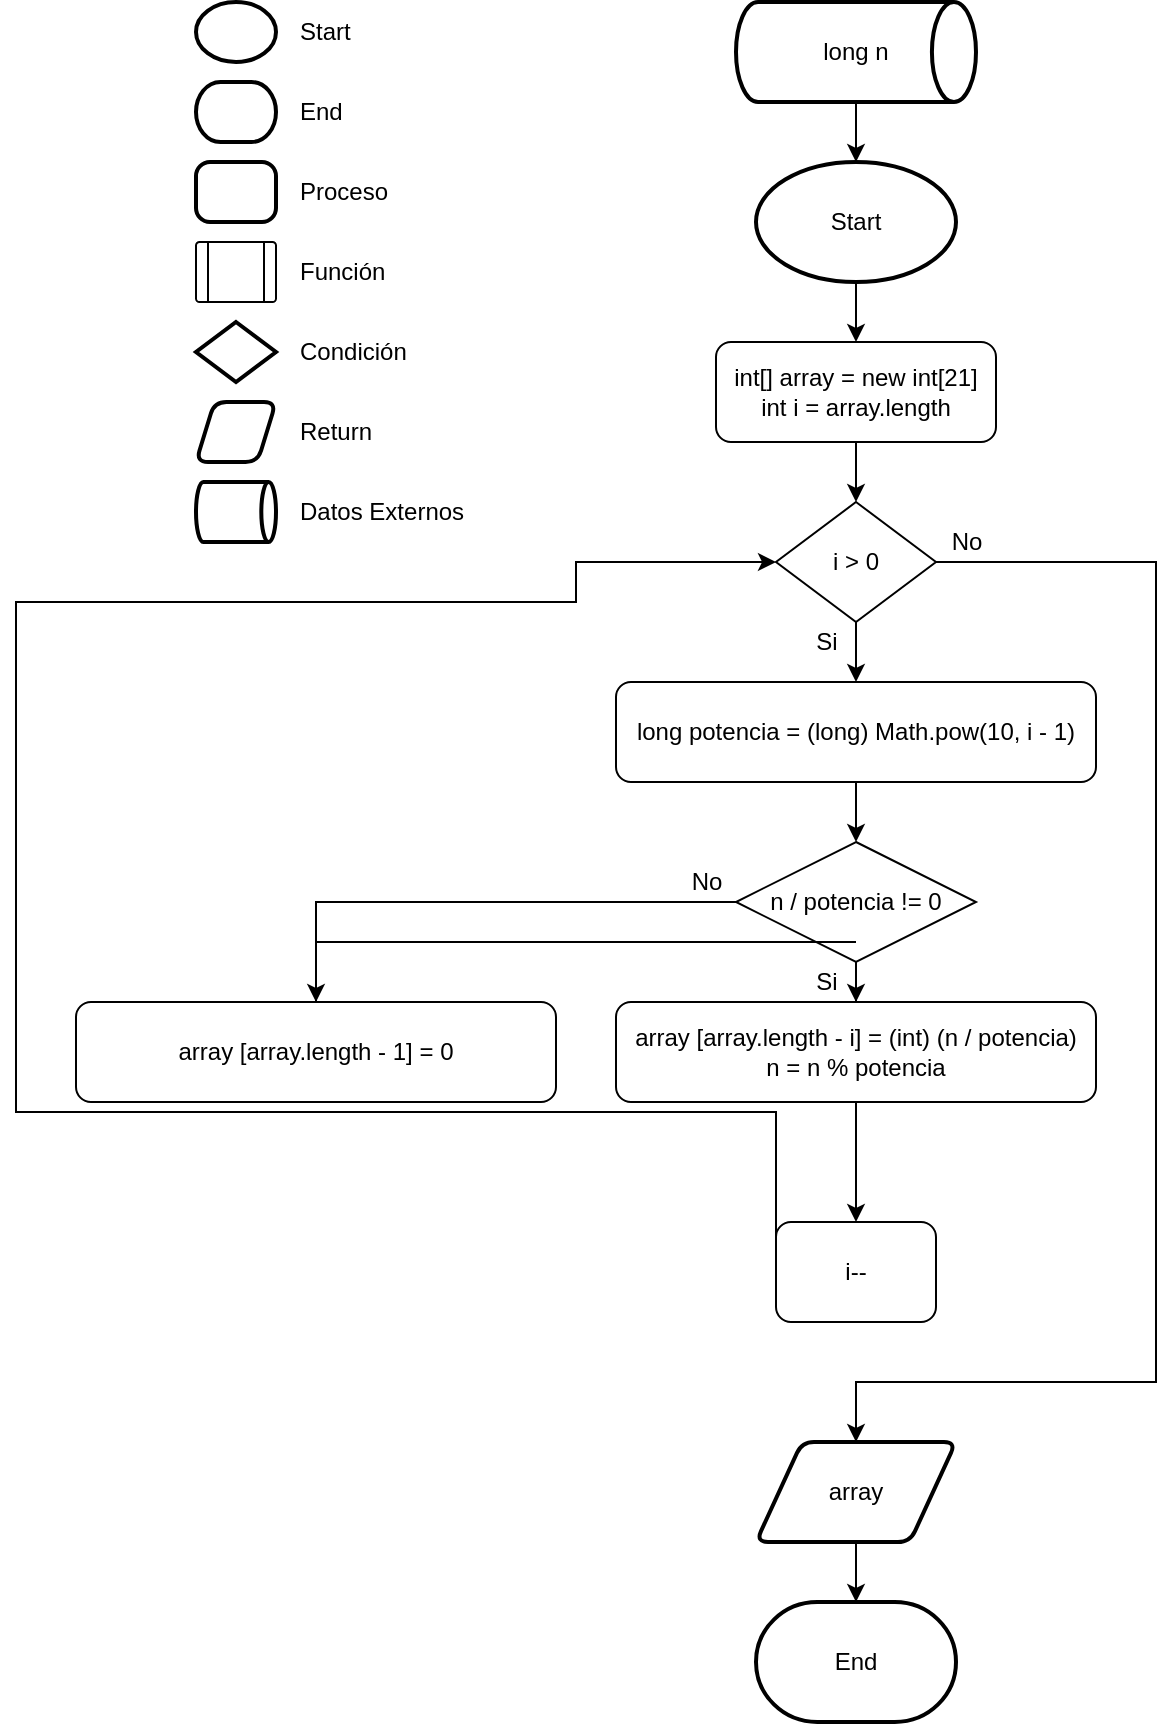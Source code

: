 <mxfile version="15.8.7" type="github">
  <diagram id="syHBO3hxxw6LWe2jbtc9" name="Page-1">
    <mxGraphModel dx="2500" dy="931" grid="1" gridSize="10" guides="1" tooltips="1" connect="1" arrows="1" fold="1" page="1" pageScale="1" pageWidth="827" pageHeight="1169" math="0" shadow="0">
      <root>
        <mxCell id="0" />
        <mxCell id="1" parent="0" />
        <mxCell id="X5vNwna5Td26JB8VLhc4-1" value="" style="strokeWidth=2;html=1;shape=mxgraph.flowchart.start_1;whiteSpace=wrap;fillColor=default;align=center;" parent="1" vertex="1">
          <mxGeometry x="-190" y="50" width="40" height="30" as="geometry" />
        </mxCell>
        <mxCell id="X5vNwna5Td26JB8VLhc4-2" value="" style="strokeWidth=2;html=1;shape=mxgraph.flowchart.terminator;whiteSpace=wrap;fillColor=default;align=center;" parent="1" vertex="1">
          <mxGeometry x="-190" y="90" width="40" height="30" as="geometry" />
        </mxCell>
        <mxCell id="X5vNwna5Td26JB8VLhc4-3" value="" style="rounded=1;whiteSpace=wrap;html=1;absoluteArcSize=1;arcSize=14;strokeWidth=2;fillColor=default;align=center;" parent="1" vertex="1">
          <mxGeometry x="-190" y="130" width="40" height="30" as="geometry" />
        </mxCell>
        <mxCell id="X5vNwna5Td26JB8VLhc4-4" value="" style="verticalLabelPosition=bottom;verticalAlign=top;html=1;shape=process;whiteSpace=wrap;rounded=1;size=0.14;arcSize=6;fillColor=default;" parent="1" vertex="1">
          <mxGeometry x="-190" y="170" width="40" height="30" as="geometry" />
        </mxCell>
        <mxCell id="X5vNwna5Td26JB8VLhc4-5" value="&lt;div align=&quot;left&quot;&gt;Start&lt;/div&gt;" style="text;html=1;align=left;verticalAlign=middle;resizable=0;points=[];autosize=1;strokeColor=none;fillColor=none;" parent="1" vertex="1">
          <mxGeometry x="-140" y="55" width="40" height="20" as="geometry" />
        </mxCell>
        <mxCell id="X5vNwna5Td26JB8VLhc4-6" value="&lt;div align=&quot;left&quot;&gt;End&lt;/div&gt;" style="text;html=1;align=left;verticalAlign=middle;resizable=0;points=[];autosize=1;strokeColor=none;fillColor=none;" parent="1" vertex="1">
          <mxGeometry x="-140" y="95" width="40" height="20" as="geometry" />
        </mxCell>
        <mxCell id="X5vNwna5Td26JB8VLhc4-7" value="&lt;div align=&quot;left&quot;&gt;Proceso&lt;/div&gt;" style="text;html=1;align=left;verticalAlign=middle;resizable=0;points=[];autosize=1;strokeColor=none;fillColor=none;" parent="1" vertex="1">
          <mxGeometry x="-140" y="135" width="60" height="20" as="geometry" />
        </mxCell>
        <mxCell id="X5vNwna5Td26JB8VLhc4-8" value="Función" style="text;html=1;align=left;verticalAlign=middle;resizable=0;points=[];autosize=1;strokeColor=none;fillColor=none;" parent="1" vertex="1">
          <mxGeometry x="-140" y="175" width="60" height="20" as="geometry" />
        </mxCell>
        <mxCell id="X5vNwna5Td26JB8VLhc4-9" value="" style="strokeWidth=2;html=1;shape=mxgraph.flowchart.decision;whiteSpace=wrap;fillColor=default;align=left;" parent="1" vertex="1">
          <mxGeometry x="-190" y="210" width="40" height="30" as="geometry" />
        </mxCell>
        <mxCell id="X5vNwna5Td26JB8VLhc4-10" value="Condición" style="text;html=1;align=left;verticalAlign=middle;resizable=0;points=[];autosize=1;strokeColor=none;fillColor=none;" parent="1" vertex="1">
          <mxGeometry x="-140" y="215" width="70" height="20" as="geometry" />
        </mxCell>
        <mxCell id="X5vNwna5Td26JB8VLhc4-11" value="" style="shape=parallelogram;html=1;strokeWidth=2;perimeter=parallelogramPerimeter;whiteSpace=wrap;rounded=1;arcSize=12;size=0.23;fillColor=default;align=center;" parent="1" vertex="1">
          <mxGeometry x="-190" y="250" width="40" height="30" as="geometry" />
        </mxCell>
        <mxCell id="X5vNwna5Td26JB8VLhc4-12" value="Return" style="text;html=1;align=left;verticalAlign=middle;resizable=0;points=[];autosize=1;strokeColor=none;fillColor=none;" parent="1" vertex="1">
          <mxGeometry x="-140" y="255" width="50" height="20" as="geometry" />
        </mxCell>
        <mxCell id="X5vNwna5Td26JB8VLhc4-15" style="edgeStyle=orthogonalEdgeStyle;rounded=0;orthogonalLoop=1;jettySize=auto;html=1;exitX=0.5;exitY=1;exitDx=0;exitDy=0;exitPerimeter=0;entryX=0.5;entryY=0;entryDx=0;entryDy=0;" parent="1" source="X5vNwna5Td26JB8VLhc4-13" target="X5vNwna5Td26JB8VLhc4-14" edge="1">
          <mxGeometry relative="1" as="geometry" />
        </mxCell>
        <mxCell id="X5vNwna5Td26JB8VLhc4-13" value="Start" style="strokeWidth=2;html=1;shape=mxgraph.flowchart.start_1;whiteSpace=wrap;fillColor=default;align=center;" parent="1" vertex="1">
          <mxGeometry x="90" y="130" width="100" height="60" as="geometry" />
        </mxCell>
        <mxCell id="X5vNwna5Td26JB8VLhc4-17" style="edgeStyle=orthogonalEdgeStyle;rounded=0;orthogonalLoop=1;jettySize=auto;html=1;exitX=0.5;exitY=1;exitDx=0;exitDy=0;entryX=0.5;entryY=0;entryDx=0;entryDy=0;" parent="1" source="X5vNwna5Td26JB8VLhc4-14" target="X5vNwna5Td26JB8VLhc4-16" edge="1">
          <mxGeometry relative="1" as="geometry" />
        </mxCell>
        <mxCell id="X5vNwna5Td26JB8VLhc4-14" value="&lt;div&gt;int[] array = new int[21]&lt;/div&gt;int i = array.length" style="rounded=1;whiteSpace=wrap;html=1;" parent="1" vertex="1">
          <mxGeometry x="70" y="220" width="140" height="50" as="geometry" />
        </mxCell>
        <mxCell id="X5vNwna5Td26JB8VLhc4-24" style="edgeStyle=orthogonalEdgeStyle;rounded=0;orthogonalLoop=1;jettySize=auto;html=1;exitX=0.5;exitY=1;exitDx=0;exitDy=0;entryX=0.5;entryY=0;entryDx=0;entryDy=0;" parent="1" source="X5vNwna5Td26JB8VLhc4-16" target="X5vNwna5Td26JB8VLhc4-23" edge="1">
          <mxGeometry relative="1" as="geometry" />
        </mxCell>
        <mxCell id="X5vNwna5Td26JB8VLhc4-39" style="edgeStyle=orthogonalEdgeStyle;rounded=0;orthogonalLoop=1;jettySize=auto;html=1;exitX=1;exitY=0.5;exitDx=0;exitDy=0;endArrow=classic;endFill=1;" parent="1" source="X5vNwna5Td26JB8VLhc4-16" edge="1">
          <mxGeometry relative="1" as="geometry">
            <mxPoint x="140" y="770" as="targetPoint" />
            <Array as="points">
              <mxPoint x="290" y="330" />
              <mxPoint x="290" y="740" />
              <mxPoint x="140" y="740" />
            </Array>
          </mxGeometry>
        </mxCell>
        <mxCell id="X5vNwna5Td26JB8VLhc4-16" value="i &amp;gt; 0" style="rhombus;whiteSpace=wrap;html=1;" parent="1" vertex="1">
          <mxGeometry x="100" y="300" width="80" height="60" as="geometry" />
        </mxCell>
        <mxCell id="X5vNwna5Td26JB8VLhc4-20" value="No" style="text;html=1;align=center;verticalAlign=middle;resizable=0;points=[];autosize=1;strokeColor=none;fillColor=none;" parent="1" vertex="1">
          <mxGeometry x="180" y="310" width="30" height="20" as="geometry" />
        </mxCell>
        <mxCell id="X5vNwna5Td26JB8VLhc4-21" value="Si" style="text;html=1;align=center;verticalAlign=middle;resizable=0;points=[];autosize=1;strokeColor=none;fillColor=none;" parent="1" vertex="1">
          <mxGeometry x="110" y="360" width="30" height="20" as="geometry" />
        </mxCell>
        <mxCell id="X5vNwna5Td26JB8VLhc4-26" style="edgeStyle=orthogonalEdgeStyle;rounded=0;orthogonalLoop=1;jettySize=auto;html=1;exitX=0.5;exitY=1;exitDx=0;exitDy=0;" parent="1" source="X5vNwna5Td26JB8VLhc4-23" target="X5vNwna5Td26JB8VLhc4-25" edge="1">
          <mxGeometry relative="1" as="geometry" />
        </mxCell>
        <mxCell id="X5vNwna5Td26JB8VLhc4-23" value="long potencia = (long) Math.pow(10, i - 1)" style="rounded=1;whiteSpace=wrap;html=1;" parent="1" vertex="1">
          <mxGeometry x="20" y="390" width="240" height="50" as="geometry" />
        </mxCell>
        <mxCell id="X5vNwna5Td26JB8VLhc4-30" style="edgeStyle=orthogonalEdgeStyle;rounded=0;orthogonalLoop=1;jettySize=auto;html=1;exitX=0.5;exitY=1;exitDx=0;exitDy=0;" parent="1" source="X5vNwna5Td26JB8VLhc4-25" target="X5vNwna5Td26JB8VLhc4-29" edge="1">
          <mxGeometry relative="1" as="geometry" />
        </mxCell>
        <mxCell id="X5vNwna5Td26JB8VLhc4-36" style="edgeStyle=orthogonalEdgeStyle;rounded=0;orthogonalLoop=1;jettySize=auto;html=1;exitX=0;exitY=0.5;exitDx=0;exitDy=0;" parent="1" source="X5vNwna5Td26JB8VLhc4-25" target="X5vNwna5Td26JB8VLhc4-35" edge="1">
          <mxGeometry relative="1" as="geometry" />
        </mxCell>
        <mxCell id="X5vNwna5Td26JB8VLhc4-25" value="n / potencia != 0" style="rhombus;whiteSpace=wrap;html=1;" parent="1" vertex="1">
          <mxGeometry x="80" y="470" width="120" height="60" as="geometry" />
        </mxCell>
        <mxCell id="X5vNwna5Td26JB8VLhc4-27" value="Si" style="text;html=1;align=center;verticalAlign=middle;resizable=0;points=[];autosize=1;strokeColor=none;fillColor=none;" parent="1" vertex="1">
          <mxGeometry x="110" y="530" width="30" height="20" as="geometry" />
        </mxCell>
        <mxCell id="X5vNwna5Td26JB8VLhc4-28" value="No" style="text;html=1;align=center;verticalAlign=middle;resizable=0;points=[];autosize=1;strokeColor=none;fillColor=none;" parent="1" vertex="1">
          <mxGeometry x="50" y="480" width="30" height="20" as="geometry" />
        </mxCell>
        <mxCell id="X5vNwna5Td26JB8VLhc4-32" style="edgeStyle=orthogonalEdgeStyle;rounded=0;orthogonalLoop=1;jettySize=auto;html=1;exitX=0.5;exitY=1;exitDx=0;exitDy=0;" parent="1" source="X5vNwna5Td26JB8VLhc4-29" target="X5vNwna5Td26JB8VLhc4-31" edge="1">
          <mxGeometry relative="1" as="geometry" />
        </mxCell>
        <mxCell id="X5vNwna5Td26JB8VLhc4-29" value="&lt;div&gt;array [array.length - i] = (int) (n / potencia)&lt;/div&gt;n = n % potencia" style="rounded=1;whiteSpace=wrap;html=1;" parent="1" vertex="1">
          <mxGeometry x="20" y="550" width="240" height="50" as="geometry" />
        </mxCell>
        <mxCell id="KQHGiaspKalUTYfbz2gJ-1" style="edgeStyle=orthogonalEdgeStyle;rounded=0;orthogonalLoop=1;jettySize=auto;html=1;exitX=0;exitY=0.5;exitDx=0;exitDy=0;entryX=0;entryY=0.5;entryDx=0;entryDy=0;" edge="1" parent="1" source="X5vNwna5Td26JB8VLhc4-31" target="X5vNwna5Td26JB8VLhc4-16">
          <mxGeometry relative="1" as="geometry">
            <Array as="points">
              <mxPoint x="100" y="605" />
              <mxPoint x="-280" y="605" />
              <mxPoint x="-280" y="350" />
              <mxPoint y="350" />
              <mxPoint y="330" />
            </Array>
          </mxGeometry>
        </mxCell>
        <mxCell id="X5vNwna5Td26JB8VLhc4-31" value="i--" style="rounded=1;whiteSpace=wrap;html=1;" parent="1" vertex="1">
          <mxGeometry x="100" y="660" width="80" height="50" as="geometry" />
        </mxCell>
        <mxCell id="X5vNwna5Td26JB8VLhc4-38" style="edgeStyle=orthogonalEdgeStyle;rounded=0;orthogonalLoop=1;jettySize=auto;html=1;exitX=0.5;exitY=1;exitDx=0;exitDy=0;endArrow=none;endFill=0;" parent="1" source="X5vNwna5Td26JB8VLhc4-35" edge="1">
          <mxGeometry relative="1" as="geometry">
            <mxPoint x="140" y="520" as="targetPoint" />
            <Array as="points">
              <mxPoint x="-130" y="520" />
            </Array>
          </mxGeometry>
        </mxCell>
        <mxCell id="X5vNwna5Td26JB8VLhc4-35" value="array [array.length - 1] = 0" style="rounded=1;whiteSpace=wrap;html=1;" parent="1" vertex="1">
          <mxGeometry x="-250" y="550" width="240" height="50" as="geometry" />
        </mxCell>
        <mxCell id="X5vNwna5Td26JB8VLhc4-42" style="edgeStyle=orthogonalEdgeStyle;rounded=0;orthogonalLoop=1;jettySize=auto;html=1;exitX=0.5;exitY=1;exitDx=0;exitDy=0;entryX=0.5;entryY=0;entryDx=0;entryDy=0;entryPerimeter=0;endArrow=classic;endFill=1;" parent="1" source="X5vNwna5Td26JB8VLhc4-40" target="X5vNwna5Td26JB8VLhc4-41" edge="1">
          <mxGeometry relative="1" as="geometry" />
        </mxCell>
        <mxCell id="X5vNwna5Td26JB8VLhc4-40" value="array" style="shape=parallelogram;html=1;strokeWidth=2;perimeter=parallelogramPerimeter;whiteSpace=wrap;rounded=1;arcSize=12;size=0.23;" parent="1" vertex="1">
          <mxGeometry x="90" y="770" width="100" height="50" as="geometry" />
        </mxCell>
        <mxCell id="X5vNwna5Td26JB8VLhc4-41" value="End" style="strokeWidth=2;html=1;shape=mxgraph.flowchart.terminator;whiteSpace=wrap;" parent="1" vertex="1">
          <mxGeometry x="90" y="850" width="100" height="60" as="geometry" />
        </mxCell>
        <mxCell id="KQHGiaspKalUTYfbz2gJ-2" value="" style="strokeWidth=2;html=1;shape=mxgraph.flowchart.direct_data;whiteSpace=wrap;" vertex="1" parent="1">
          <mxGeometry x="-190" y="290" width="40" height="30" as="geometry" />
        </mxCell>
        <mxCell id="KQHGiaspKalUTYfbz2gJ-3" value="Datos Externos" style="text;html=1;align=left;verticalAlign=middle;resizable=0;points=[];autosize=1;strokeColor=none;fillColor=none;" vertex="1" parent="1">
          <mxGeometry x="-140" y="295" width="100" height="20" as="geometry" />
        </mxCell>
        <mxCell id="KQHGiaspKalUTYfbz2gJ-5" style="edgeStyle=orthogonalEdgeStyle;rounded=0;orthogonalLoop=1;jettySize=auto;html=1;exitX=0.5;exitY=1;exitDx=0;exitDy=0;exitPerimeter=0;entryX=0.5;entryY=0;entryDx=0;entryDy=0;entryPerimeter=0;" edge="1" parent="1" source="KQHGiaspKalUTYfbz2gJ-4" target="X5vNwna5Td26JB8VLhc4-13">
          <mxGeometry relative="1" as="geometry" />
        </mxCell>
        <mxCell id="KQHGiaspKalUTYfbz2gJ-4" value="long n" style="strokeWidth=2;html=1;shape=mxgraph.flowchart.direct_data;whiteSpace=wrap;" vertex="1" parent="1">
          <mxGeometry x="80" y="50" width="120" height="50" as="geometry" />
        </mxCell>
      </root>
    </mxGraphModel>
  </diagram>
</mxfile>
